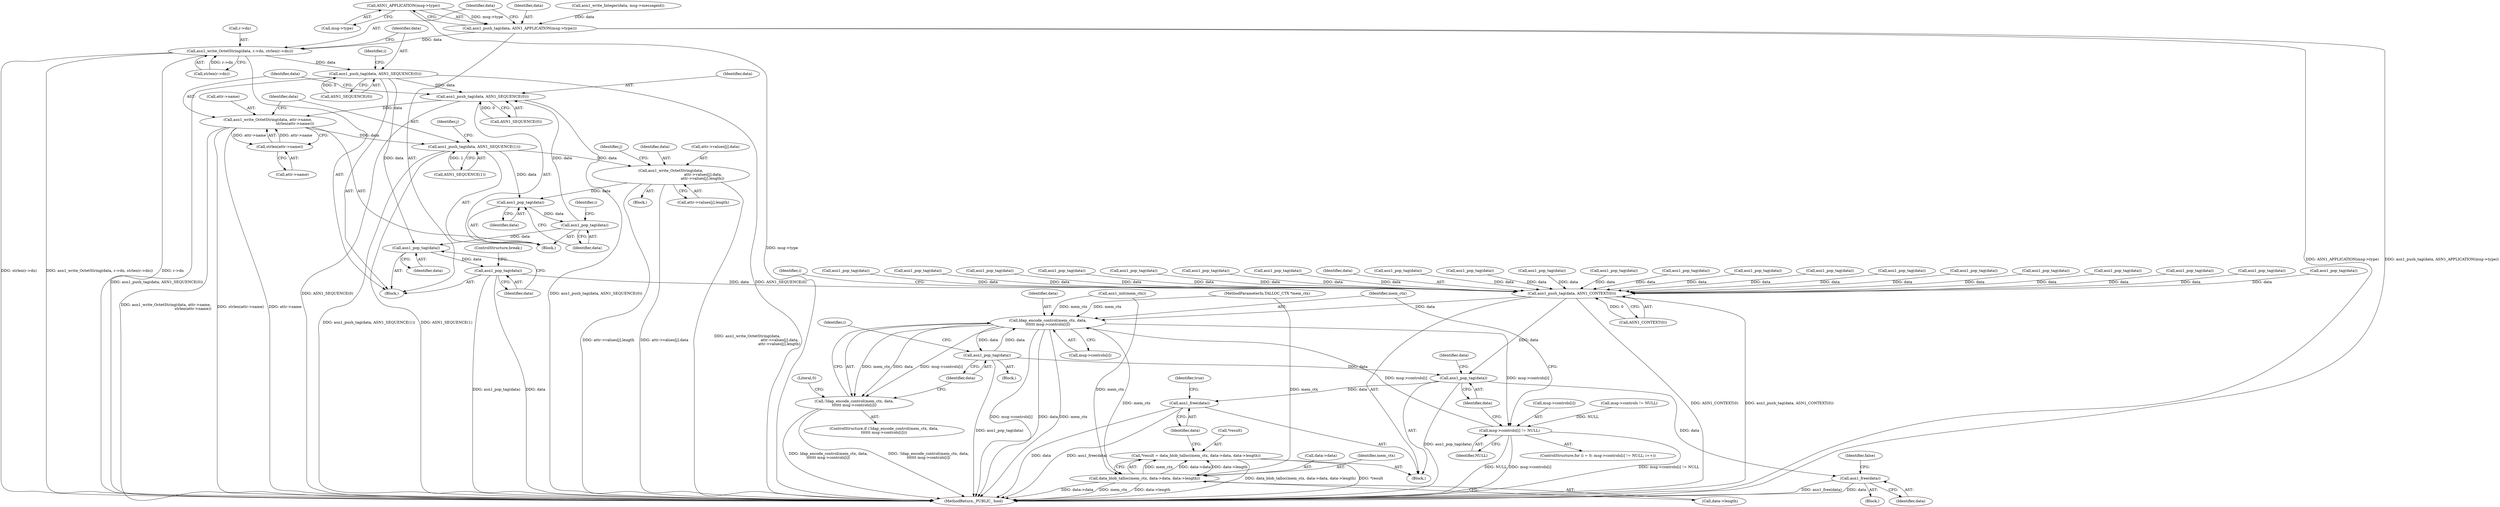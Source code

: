digraph "0_samba_530d50a1abdcdf4d1775652d4c456c1274d83d8d@pointer" {
"1000418" [label="(Call,ASN1_APPLICATION(msg->type))"];
"1000416" [label="(Call,asn1_push_tag(data, ASN1_APPLICATION(msg->type)))"];
"1000422" [label="(Call,asn1_write_OctetString(data, r->dn, strlen(r->dn)))"];
"1000431" [label="(Call,asn1_push_tag(data, ASN1_SEQUENCE(0)))"];
"1000456" [label="(Call,asn1_push_tag(data, ASN1_SEQUENCE(0)))"];
"1000460" [label="(Call,asn1_write_OctetString(data, attr->name,\n                                              strlen(attr->name)))"];
"1000465" [label="(Call,strlen(attr->name))"];
"1000469" [label="(Call,asn1_push_tag(data, ASN1_SEQUENCE(1)))"];
"1000485" [label="(Call,asn1_write_OctetString(data,\n                                                       attr->values[j].data,\n                                                      attr->values[j].length))"];
"1000501" [label="(Call,asn1_pop_tag(data))"];
"1000503" [label="(Call,asn1_pop_tag(data))"];
"1000505" [label="(Call,asn1_pop_tag(data))"];
"1000507" [label="(Call,asn1_pop_tag(data))"];
"1001216" [label="(Call,asn1_push_tag(data, ASN1_CONTEXT(0)))"];
"1001236" [label="(Call,ldap_encode_control(mem_ctx, data,\n\t\t\t\t\t\t msg->controls[i]))"];
"1001224" [label="(Call,msg->controls[i] != NULL)"];
"1001235" [label="(Call,!ldap_encode_control(mem_ctx, data,\n\t\t\t\t\t\t msg->controls[i]))"];
"1001259" [label="(Call,asn1_pop_tag(data))"];
"1001261" [label="(Call,asn1_pop_tag(data))"];
"1001268" [label="(Call,asn1_free(data))"];
"1001283" [label="(Call,asn1_free(data))"];
"1001275" [label="(Call,data_blob_talloc(mem_ctx, data->data, data->length))"];
"1001272" [label="(Call,*result = data_blob_talloc(mem_ctx, data->data, data->length))"];
"1000508" [label="(Identifier,data)"];
"1001232" [label="(Identifier,i)"];
"1000506" [label="(Identifier,data)"];
"1000416" [label="(Call,asn1_push_tag(data, ASN1_APPLICATION(msg->type)))"];
"1000507" [label="(Call,asn1_pop_tag(data))"];
"1001280" [label="(Call,data->length)"];
"1000419" [label="(Call,msg->type)"];
"1000466" [label="(Call,attr->name)"];
"1001234" [label="(ControlStructure,if (!ldap_encode_control(mem_ctx, data,\n\t\t\t\t\t\t msg->controls[i])))"];
"1001283" [label="(Call,asn1_free(data))"];
"1001260" [label="(Identifier,data)"];
"1001267" [label="(Block,)"];
"1000431" [label="(Call,asn1_push_tag(data, ASN1_SEQUENCE(0)))"];
"1000458" [label="(Call,ASN1_SEQUENCE(0))"];
"1000483" [label="(Identifier,j)"];
"1000427" [label="(Call,strlen(r->dn))"];
"1001236" [label="(Call,ldap_encode_control(mem_ctx, data,\n\t\t\t\t\t\t msg->controls[i]))"];
"1001247" [label="(Literal,0)"];
"1001222" [label="(Identifier,i)"];
"1001239" [label="(Call,msg->controls[i])"];
"1001233" [label="(Block,)"];
"1000402" [label="(Call,asn1_pop_tag(data))"];
"1000424" [label="(Call,r->dn)"];
"1000462" [label="(Call,attr->name)"];
"1000418" [label="(Call,ASN1_APPLICATION(msg->type))"];
"1000857" [label="(Call,asn1_pop_tag(data))"];
"1000782" [label="(Call,asn1_pop_tag(data))"];
"1000296" [label="(Call,asn1_pop_tag(data))"];
"1000999" [label="(Call,asn1_pop_tag(data))"];
"1001237" [label="(Identifier,mem_ctx)"];
"1000471" [label="(Call,ASN1_SEQUENCE(1))"];
"1000494" [label="(Call,attr->values[j].length)"];
"1000920" [label="(Call,asn1_pop_tag(data))"];
"1000111" [label="(Call,asn1_init(mem_ctx))"];
"1000465" [label="(Call,strlen(attr->name))"];
"1001134" [label="(Call,asn1_pop_tag(data))"];
"1000461" [label="(Identifier,data)"];
"1001273" [label="(Call,*result)"];
"1001235" [label="(Call,!ldap_encode_control(mem_ctx, data,\n\t\t\t\t\t\t msg->controls[i]))"];
"1001215" [label="(Block,)"];
"1001320" [label="(MethodReturn,_PUBLIC_ bool)"];
"1000432" [label="(Identifier,data)"];
"1000423" [label="(Identifier,data)"];
"1001217" [label="(Identifier,data)"];
"1000446" [label="(Block,)"];
"1000106" [label="(MethodParameterIn,TALLOC_CTX *mem_ctx)"];
"1000501" [label="(Call,asn1_pop_tag(data))"];
"1000502" [label="(Identifier,data)"];
"1000460" [label="(Call,asn1_write_OctetString(data, attr->name,\n                                              strlen(attr->name)))"];
"1001218" [label="(Call,ASN1_CONTEXT(0))"];
"1001225" [label="(Call,msg->controls[i])"];
"1000674" [label="(Call,asn1_pop_tag(data))"];
"1000475" [label="(Identifier,j)"];
"1000406" [label="(Block,)"];
"1000307" [label="(Call,asn1_pop_tag(data))"];
"1000469" [label="(Call,asn1_push_tag(data, ASN1_SEQUENCE(1)))"];
"1001210" [label="(Call,msg->controls != NULL)"];
"1000530" [label="(Call,asn1_pop_tag(data))"];
"1000484" [label="(Block,)"];
"1000943" [label="(Call,asn1_pop_tag(data))"];
"1001277" [label="(Call,data->data)"];
"1001271" [label="(Identifier,false)"];
"1000805" [label="(Call,asn1_pop_tag(data))"];
"1001047" [label="(Call,asn1_pop_tag(data))"];
"1000509" [label="(ControlStructure,break;)"];
"1000433" [label="(Call,ASN1_SEQUENCE(0))"];
"1000195" [label="(Call,asn1_pop_tag(data))"];
"1001022" [label="(Call,asn1_pop_tag(data))"];
"1000834" [label="(Call,asn1_pop_tag(data))"];
"1000456" [label="(Call,asn1_push_tag(data, ASN1_SEQUENCE(0)))"];
"1000445" [label="(Identifier,i)"];
"1001275" [label="(Call,data_blob_talloc(mem_ctx, data->data, data->length))"];
"1001261" [label="(Call,asn1_pop_tag(data))"];
"1000457" [label="(Identifier,data)"];
"1001224" [label="(Call,msg->controls[i] != NULL)"];
"1001284" [label="(Identifier,data)"];
"1000249" [label="(Call,asn1_pop_tag(data))"];
"1001268" [label="(Call,asn1_free(data))"];
"1000437" [label="(Identifier,i)"];
"1001286" [label="(Identifier,true)"];
"1000503" [label="(Call,asn1_pop_tag(data))"];
"1000486" [label="(Identifier,data)"];
"1000487" [label="(Call,attr->values[j].data)"];
"1000417" [label="(Identifier,data)"];
"1001076" [label="(Call,asn1_pop_tag(data))"];
"1000651" [label="(Call,asn1_pop_tag(data))"];
"1000504" [label="(Identifier,data)"];
"1001238" [label="(Identifier,data)"];
"1001276" [label="(Identifier,mem_ctx)"];
"1000485" [label="(Call,asn1_write_OctetString(data,\n                                                       attr->values[j].data,\n                                                      attr->values[j].length))"];
"1001220" [label="(ControlStructure,for (i = 0; msg->controls[i] != NULL; i++))"];
"1001216" [label="(Call,asn1_push_tag(data, ASN1_CONTEXT(0)))"];
"1001265" [label="(Identifier,data)"];
"1000470" [label="(Identifier,data)"];
"1001203" [label="(Call,asn1_pop_tag(data))"];
"1001272" [label="(Call,*result = data_blob_talloc(mem_ctx, data->data, data->length))"];
"1001230" [label="(Identifier,NULL)"];
"1000505" [label="(Call,asn1_pop_tag(data))"];
"1000124" [label="(Call,asn1_write_Integer(data, msg->messageid))"];
"1001269" [label="(Identifier,data)"];
"1001259" [label="(Call,asn1_pop_tag(data))"];
"1001262" [label="(Identifier,data)"];
"1000422" [label="(Call,asn1_write_OctetString(data, r->dn, strlen(r->dn)))"];
"1000255" [label="(Call,asn1_pop_tag(data))"];
"1000418" -> "1000416"  [label="AST: "];
"1000418" -> "1000419"  [label="CFG: "];
"1000419" -> "1000418"  [label="AST: "];
"1000416" -> "1000418"  [label="CFG: "];
"1000418" -> "1001320"  [label="DDG: msg->type"];
"1000418" -> "1000416"  [label="DDG: msg->type"];
"1000416" -> "1000406"  [label="AST: "];
"1000417" -> "1000416"  [label="AST: "];
"1000423" -> "1000416"  [label="CFG: "];
"1000416" -> "1001320"  [label="DDG: ASN1_APPLICATION(msg->type)"];
"1000416" -> "1001320"  [label="DDG: asn1_push_tag(data, ASN1_APPLICATION(msg->type))"];
"1000124" -> "1000416"  [label="DDG: data"];
"1000416" -> "1000422"  [label="DDG: data"];
"1000422" -> "1000406"  [label="AST: "];
"1000422" -> "1000427"  [label="CFG: "];
"1000423" -> "1000422"  [label="AST: "];
"1000424" -> "1000422"  [label="AST: "];
"1000427" -> "1000422"  [label="AST: "];
"1000432" -> "1000422"  [label="CFG: "];
"1000422" -> "1001320"  [label="DDG: strlen(r->dn)"];
"1000422" -> "1001320"  [label="DDG: asn1_write_OctetString(data, r->dn, strlen(r->dn))"];
"1000422" -> "1001320"  [label="DDG: r->dn"];
"1000427" -> "1000422"  [label="DDG: r->dn"];
"1000422" -> "1000431"  [label="DDG: data"];
"1000431" -> "1000406"  [label="AST: "];
"1000431" -> "1000433"  [label="CFG: "];
"1000432" -> "1000431"  [label="AST: "];
"1000433" -> "1000431"  [label="AST: "];
"1000437" -> "1000431"  [label="CFG: "];
"1000431" -> "1001320"  [label="DDG: asn1_push_tag(data, ASN1_SEQUENCE(0))"];
"1000431" -> "1001320"  [label="DDG: ASN1_SEQUENCE(0)"];
"1000433" -> "1000431"  [label="DDG: 0"];
"1000431" -> "1000456"  [label="DDG: data"];
"1000431" -> "1000505"  [label="DDG: data"];
"1000456" -> "1000446"  [label="AST: "];
"1000456" -> "1000458"  [label="CFG: "];
"1000457" -> "1000456"  [label="AST: "];
"1000458" -> "1000456"  [label="AST: "];
"1000461" -> "1000456"  [label="CFG: "];
"1000456" -> "1001320"  [label="DDG: ASN1_SEQUENCE(0)"];
"1000456" -> "1001320"  [label="DDG: asn1_push_tag(data, ASN1_SEQUENCE(0))"];
"1000503" -> "1000456"  [label="DDG: data"];
"1000458" -> "1000456"  [label="DDG: 0"];
"1000456" -> "1000460"  [label="DDG: data"];
"1000460" -> "1000446"  [label="AST: "];
"1000460" -> "1000465"  [label="CFG: "];
"1000461" -> "1000460"  [label="AST: "];
"1000462" -> "1000460"  [label="AST: "];
"1000465" -> "1000460"  [label="AST: "];
"1000470" -> "1000460"  [label="CFG: "];
"1000460" -> "1001320"  [label="DDG: asn1_write_OctetString(data, attr->name,\n                                              strlen(attr->name))"];
"1000460" -> "1001320"  [label="DDG: strlen(attr->name)"];
"1000460" -> "1001320"  [label="DDG: attr->name"];
"1000465" -> "1000460"  [label="DDG: attr->name"];
"1000460" -> "1000465"  [label="DDG: attr->name"];
"1000460" -> "1000469"  [label="DDG: data"];
"1000465" -> "1000466"  [label="CFG: "];
"1000466" -> "1000465"  [label="AST: "];
"1000469" -> "1000446"  [label="AST: "];
"1000469" -> "1000471"  [label="CFG: "];
"1000470" -> "1000469"  [label="AST: "];
"1000471" -> "1000469"  [label="AST: "];
"1000475" -> "1000469"  [label="CFG: "];
"1000469" -> "1001320"  [label="DDG: asn1_push_tag(data, ASN1_SEQUENCE(1))"];
"1000469" -> "1001320"  [label="DDG: ASN1_SEQUENCE(1)"];
"1000471" -> "1000469"  [label="DDG: 1"];
"1000469" -> "1000485"  [label="DDG: data"];
"1000469" -> "1000501"  [label="DDG: data"];
"1000485" -> "1000484"  [label="AST: "];
"1000485" -> "1000494"  [label="CFG: "];
"1000486" -> "1000485"  [label="AST: "];
"1000487" -> "1000485"  [label="AST: "];
"1000494" -> "1000485"  [label="AST: "];
"1000483" -> "1000485"  [label="CFG: "];
"1000485" -> "1001320"  [label="DDG: attr->values[j].length"];
"1000485" -> "1001320"  [label="DDG: attr->values[j].data"];
"1000485" -> "1001320"  [label="DDG: asn1_write_OctetString(data,\n                                                       attr->values[j].data,\n                                                      attr->values[j].length)"];
"1000485" -> "1000501"  [label="DDG: data"];
"1000501" -> "1000446"  [label="AST: "];
"1000501" -> "1000502"  [label="CFG: "];
"1000502" -> "1000501"  [label="AST: "];
"1000504" -> "1000501"  [label="CFG: "];
"1000501" -> "1000503"  [label="DDG: data"];
"1000503" -> "1000446"  [label="AST: "];
"1000503" -> "1000504"  [label="CFG: "];
"1000504" -> "1000503"  [label="AST: "];
"1000445" -> "1000503"  [label="CFG: "];
"1000503" -> "1000505"  [label="DDG: data"];
"1000505" -> "1000406"  [label="AST: "];
"1000505" -> "1000506"  [label="CFG: "];
"1000506" -> "1000505"  [label="AST: "];
"1000508" -> "1000505"  [label="CFG: "];
"1000505" -> "1000507"  [label="DDG: data"];
"1000507" -> "1000406"  [label="AST: "];
"1000507" -> "1000508"  [label="CFG: "];
"1000508" -> "1000507"  [label="AST: "];
"1000509" -> "1000507"  [label="CFG: "];
"1000507" -> "1001320"  [label="DDG: asn1_pop_tag(data)"];
"1000507" -> "1001320"  [label="DDG: data"];
"1000507" -> "1001216"  [label="DDG: data"];
"1001216" -> "1001215"  [label="AST: "];
"1001216" -> "1001218"  [label="CFG: "];
"1001217" -> "1001216"  [label="AST: "];
"1001218" -> "1001216"  [label="AST: "];
"1001222" -> "1001216"  [label="CFG: "];
"1001216" -> "1001320"  [label="DDG: ASN1_CONTEXT(0)"];
"1001216" -> "1001320"  [label="DDG: asn1_push_tag(data, ASN1_CONTEXT(0))"];
"1000857" -> "1001216"  [label="DDG: data"];
"1001134" -> "1001216"  [label="DDG: data"];
"1000805" -> "1001216"  [label="DDG: data"];
"1001047" -> "1001216"  [label="DDG: data"];
"1000530" -> "1001216"  [label="DDG: data"];
"1000651" -> "1001216"  [label="DDG: data"];
"1000674" -> "1001216"  [label="DDG: data"];
"1001203" -> "1001216"  [label="DDG: data"];
"1000296" -> "1001216"  [label="DDG: data"];
"1000255" -> "1001216"  [label="DDG: data"];
"1000782" -> "1001216"  [label="DDG: data"];
"1000920" -> "1001216"  [label="DDG: data"];
"1000834" -> "1001216"  [label="DDG: data"];
"1000402" -> "1001216"  [label="DDG: data"];
"1001076" -> "1001216"  [label="DDG: data"];
"1000943" -> "1001216"  [label="DDG: data"];
"1001022" -> "1001216"  [label="DDG: data"];
"1000249" -> "1001216"  [label="DDG: data"];
"1000307" -> "1001216"  [label="DDG: data"];
"1000195" -> "1001216"  [label="DDG: data"];
"1000999" -> "1001216"  [label="DDG: data"];
"1001218" -> "1001216"  [label="DDG: 0"];
"1001216" -> "1001236"  [label="DDG: data"];
"1001216" -> "1001261"  [label="DDG: data"];
"1001236" -> "1001235"  [label="AST: "];
"1001236" -> "1001239"  [label="CFG: "];
"1001237" -> "1001236"  [label="AST: "];
"1001238" -> "1001236"  [label="AST: "];
"1001239" -> "1001236"  [label="AST: "];
"1001235" -> "1001236"  [label="CFG: "];
"1001236" -> "1001320"  [label="DDG: msg->controls[i]"];
"1001236" -> "1001320"  [label="DDG: data"];
"1001236" -> "1001320"  [label="DDG: mem_ctx"];
"1001236" -> "1001224"  [label="DDG: msg->controls[i]"];
"1001236" -> "1001235"  [label="DDG: mem_ctx"];
"1001236" -> "1001235"  [label="DDG: data"];
"1001236" -> "1001235"  [label="DDG: msg->controls[i]"];
"1000111" -> "1001236"  [label="DDG: mem_ctx"];
"1000106" -> "1001236"  [label="DDG: mem_ctx"];
"1001259" -> "1001236"  [label="DDG: data"];
"1001224" -> "1001236"  [label="DDG: msg->controls[i]"];
"1001236" -> "1001259"  [label="DDG: data"];
"1001236" -> "1001275"  [label="DDG: mem_ctx"];
"1001224" -> "1001220"  [label="AST: "];
"1001224" -> "1001230"  [label="CFG: "];
"1001225" -> "1001224"  [label="AST: "];
"1001230" -> "1001224"  [label="AST: "];
"1001237" -> "1001224"  [label="CFG: "];
"1001262" -> "1001224"  [label="CFG: "];
"1001224" -> "1001320"  [label="DDG: NULL"];
"1001224" -> "1001320"  [label="DDG: msg->controls[i]"];
"1001224" -> "1001320"  [label="DDG: msg->controls[i] != NULL"];
"1001210" -> "1001224"  [label="DDG: NULL"];
"1001235" -> "1001234"  [label="AST: "];
"1001247" -> "1001235"  [label="CFG: "];
"1001260" -> "1001235"  [label="CFG: "];
"1001235" -> "1001320"  [label="DDG: !ldap_encode_control(mem_ctx, data,\n\t\t\t\t\t\t msg->controls[i])"];
"1001235" -> "1001320"  [label="DDG: ldap_encode_control(mem_ctx, data,\n\t\t\t\t\t\t msg->controls[i])"];
"1001259" -> "1001233"  [label="AST: "];
"1001259" -> "1001260"  [label="CFG: "];
"1001260" -> "1001259"  [label="AST: "];
"1001232" -> "1001259"  [label="CFG: "];
"1001259" -> "1001320"  [label="DDG: asn1_pop_tag(data)"];
"1001259" -> "1001261"  [label="DDG: data"];
"1001261" -> "1001215"  [label="AST: "];
"1001261" -> "1001262"  [label="CFG: "];
"1001262" -> "1001261"  [label="AST: "];
"1001265" -> "1001261"  [label="CFG: "];
"1001261" -> "1001320"  [label="DDG: asn1_pop_tag(data)"];
"1001261" -> "1001268"  [label="DDG: data"];
"1001261" -> "1001283"  [label="DDG: data"];
"1001268" -> "1001267"  [label="AST: "];
"1001268" -> "1001269"  [label="CFG: "];
"1001269" -> "1001268"  [label="AST: "];
"1001271" -> "1001268"  [label="CFG: "];
"1001268" -> "1001320"  [label="DDG: asn1_free(data)"];
"1001268" -> "1001320"  [label="DDG: data"];
"1001283" -> "1001215"  [label="AST: "];
"1001283" -> "1001284"  [label="CFG: "];
"1001284" -> "1001283"  [label="AST: "];
"1001286" -> "1001283"  [label="CFG: "];
"1001283" -> "1001320"  [label="DDG: asn1_free(data)"];
"1001283" -> "1001320"  [label="DDG: data"];
"1001275" -> "1001272"  [label="AST: "];
"1001275" -> "1001280"  [label="CFG: "];
"1001276" -> "1001275"  [label="AST: "];
"1001277" -> "1001275"  [label="AST: "];
"1001280" -> "1001275"  [label="AST: "];
"1001272" -> "1001275"  [label="CFG: "];
"1001275" -> "1001320"  [label="DDG: data->length"];
"1001275" -> "1001320"  [label="DDG: data->data"];
"1001275" -> "1001320"  [label="DDG: mem_ctx"];
"1001275" -> "1001272"  [label="DDG: mem_ctx"];
"1001275" -> "1001272"  [label="DDG: data->data"];
"1001275" -> "1001272"  [label="DDG: data->length"];
"1000111" -> "1001275"  [label="DDG: mem_ctx"];
"1000106" -> "1001275"  [label="DDG: mem_ctx"];
"1001272" -> "1001215"  [label="AST: "];
"1001273" -> "1001272"  [label="AST: "];
"1001284" -> "1001272"  [label="CFG: "];
"1001272" -> "1001320"  [label="DDG: data_blob_talloc(mem_ctx, data->data, data->length)"];
"1001272" -> "1001320"  [label="DDG: *result"];
}
